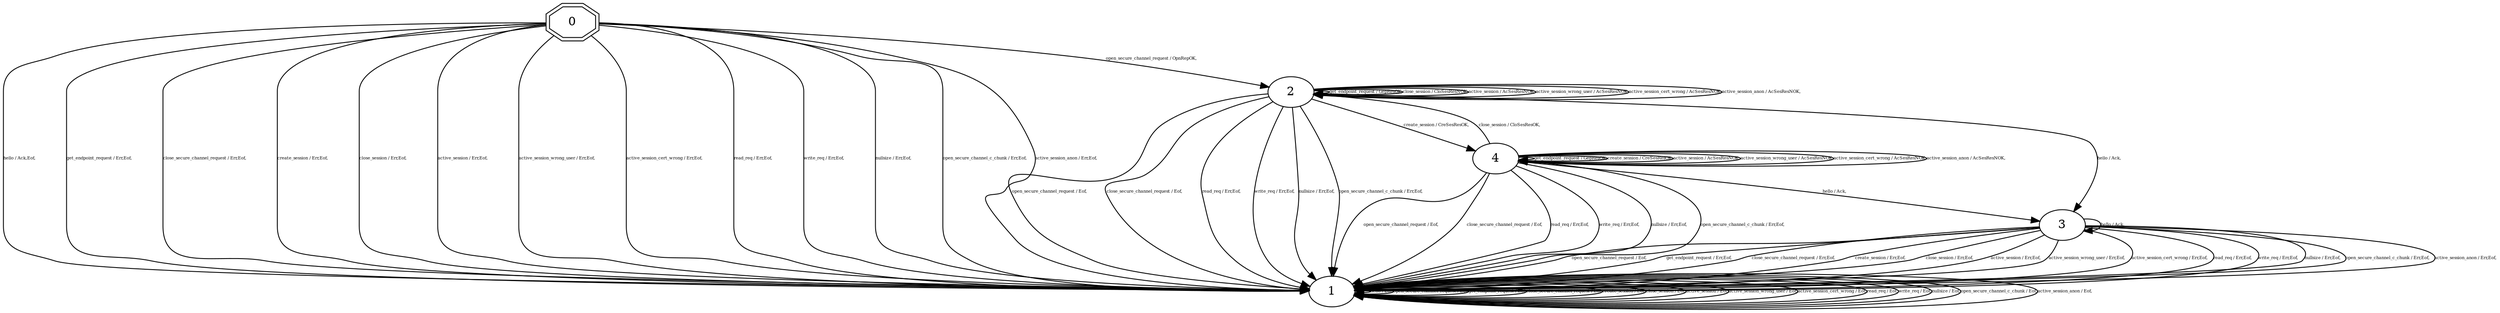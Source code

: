 digraph "Automata" {
"0" [shape=doubleoctagon, style=filled, fillcolor=white, URL="0"];
"2" [shape=ellipse, style=filled, fillcolor=white, URL="2"];
"4" [shape=ellipse, style=filled, fillcolor=white, URL="4"];
"3" [shape=ellipse, style=filled, fillcolor=white, URL="3"];
"1" [shape=ellipse, style=filled, fillcolor=white, URL="1"];
"0" -> "1" [fontsize=5, label="hello / Ack,Eof,", URL="t0"];
"0" -> "2" [fontsize=5, label="open_secure_channel_request / OpnRepOK,", URL="t1"];
"0" -> "1" [fontsize=5, label="get_endpoint_request / Err,Eof,", URL="t3"];
"0" -> "1" [fontsize=5, label="close_secure_channel_request / Err,Eof,", URL="t4"];
"0" -> "1" [fontsize=5, label="create_session / Err,Eof,", URL="t5"];
"0" -> "1" [fontsize=5, label="close_session / Err,Eof,", URL="t6"];
"0" -> "1" [fontsize=5, label="active_session / Err,Eof,", URL="t7"];
"0" -> "1" [fontsize=5, label="active_session_wrong_user / Err,Eof,", URL="t8"];
"0" -> "1" [fontsize=5, label="active_session_cert_wrong / Err,Eof,", URL="t9"];
"0" -> "1" [fontsize=5, label="read_req / Err,Eof,", URL="t10"];
"0" -> "1" [fontsize=5, label="write_req / Err,Eof,", URL="t11"];
"0" -> "1" [fontsize=5, label="nullsize / Err,Eof,", URL="t12"];
"0" -> "1" [fontsize=5, label="open_secure_channel_c_chunk / Err,Eof,", URL="t13"];
"0" -> "1" [fontsize=5, label="active_session_anon / Err,Eof,", URL="t14"];
"2" -> "3" [fontsize=5, label="hello / Ack,", URL="t30"];
"2" -> "1" [fontsize=5, label="open_secure_channel_request / Eof,", URL="t31"];
"2" -> "2" [fontsize=5, label="get_endpoint_request / GepResOK,", URL="t33"];
"2" -> "1" [fontsize=5, label="close_secure_channel_request / Eof,", URL="t34"];
"2" -> "4" [fontsize=5, label="create_session / CreSesResOK,", URL="t35"];
"2" -> "2" [fontsize=5, label="close_session / CloSesResNOK,", URL="t36"];
"2" -> "2" [fontsize=5, label="active_session / AcSesResNOK,", URL="t37"];
"2" -> "2" [fontsize=5, label="active_session_wrong_user / AcSesResNOK,", URL="t38"];
"2" -> "2" [fontsize=5, label="active_session_cert_wrong / AcSesResNOK,", URL="t39"];
"2" -> "1" [fontsize=5, label="read_req / Err,Eof,", URL="t40"];
"2" -> "1" [fontsize=5, label="write_req / Err,Eof,", URL="t41"];
"2" -> "1" [fontsize=5, label="nullsize / Err,Eof,", URL="t42"];
"2" -> "1" [fontsize=5, label="open_secure_channel_c_chunk / Err,Eof,", URL="t43"];
"2" -> "2" [fontsize=5, label="active_session_anon / AcSesResNOK,", URL="t44"];
"4" -> "3" [fontsize=5, label="hello / Ack,", URL="t60"];
"4" -> "1" [fontsize=5, label="open_secure_channel_request / Eof,", URL="t61"];
"4" -> "4" [fontsize=5, label="get_endpoint_request / GepResOK,", URL="t63"];
"4" -> "1" [fontsize=5, label="close_secure_channel_request / Eof,", URL="t64"];
"4" -> "4" [fontsize=5, label="create_session / CreSesResOK,", URL="t65"];
"4" -> "2" [fontsize=5, label="close_session / CloSesResOK,", URL="t66"];
"4" -> "4" [fontsize=5, label="active_session / AcSesResNOK,", URL="t67"];
"4" -> "4" [fontsize=5, label="active_session_wrong_user / AcSesResNOK,", URL="t68"];
"4" -> "4" [fontsize=5, label="active_session_cert_wrong / AcSesResNOK,", URL="t69"];
"4" -> "1" [fontsize=5, label="read_req / Err,Eof,", URL="t70"];
"4" -> "1" [fontsize=5, label="write_req / Err,Eof,", URL="t71"];
"4" -> "1" [fontsize=5, label="nullsize / Err,Eof,", URL="t72"];
"4" -> "1" [fontsize=5, label="open_secure_channel_c_chunk / Err,Eof,", URL="t73"];
"4" -> "4" [fontsize=5, label="active_session_anon / AcSesResNOK,", URL="t74"];
"3" -> "3" [fontsize=5, label="hello / Ack,", URL="t45"];
"3" -> "1" [fontsize=5, label="open_secure_channel_request / Eof,", URL="t46"];
"3" -> "1" [fontsize=5, label="get_endpoint_request / Err,Eof,", URL="t48"];
"3" -> "1" [fontsize=5, label="close_secure_channel_request / Err,Eof,", URL="t49"];
"3" -> "1" [fontsize=5, label="create_session / Err,Eof,", URL="t50"];
"3" -> "1" [fontsize=5, label="close_session / Err,Eof,", URL="t51"];
"3" -> "1" [fontsize=5, label="active_session / Err,Eof,", URL="t52"];
"3" -> "1" [fontsize=5, label="active_session_wrong_user / Err,Eof,", URL="t53"];
"3" -> "1" [fontsize=5, label="active_session_cert_wrong / Err,Eof,", URL="t54"];
"3" -> "1" [fontsize=5, label="read_req / Err,Eof,", URL="t55"];
"3" -> "1" [fontsize=5, label="write_req / Err,Eof,", URL="t56"];
"3" -> "1" [fontsize=5, label="nullsize / Err,Eof,", URL="t57"];
"3" -> "1" [fontsize=5, label="open_secure_channel_c_chunk / Err,Eof,", URL="t58"];
"3" -> "1" [fontsize=5, label="active_session_anon / Err,Eof,", URL="t59"];
"1" -> "1" [fontsize=5, label="hello / Eof,", URL="t15"];
"1" -> "1" [fontsize=5, label="open_secure_channel_request / Eof,", URL="t16"];
"1" -> "1" [fontsize=5, label="get_endpoint_request / Eof,", URL="t18"];
"1" -> "1" [fontsize=5, label="close_secure_channel_request / Eof,", URL="t19"];
"1" -> "1" [fontsize=5, label="create_session / Eof,", URL="t20"];
"1" -> "1" [fontsize=5, label="close_session / Eof,", URL="t21"];
"1" -> "1" [fontsize=5, label="active_session / Eof,", URL="t22"];
"1" -> "1" [fontsize=5, label="active_session_wrong_user / Eof,", URL="t23"];
"1" -> "1" [fontsize=5, label="active_session_cert_wrong / Eof,", URL="t24"];
"1" -> "1" [fontsize=5, label="read_req / Eof,", URL="t25"];
"1" -> "1" [fontsize=5, label="write_req / Eof,", URL="t26"];
"1" -> "1" [fontsize=5, label="nullsize / Eof,", URL="t27"];
"1" -> "1" [fontsize=5, label="open_secure_channel_c_chunk / Eof,", URL="t28"];
"1" -> "1" [fontsize=5, label="active_session_anon / Eof,", URL="t29"];
}